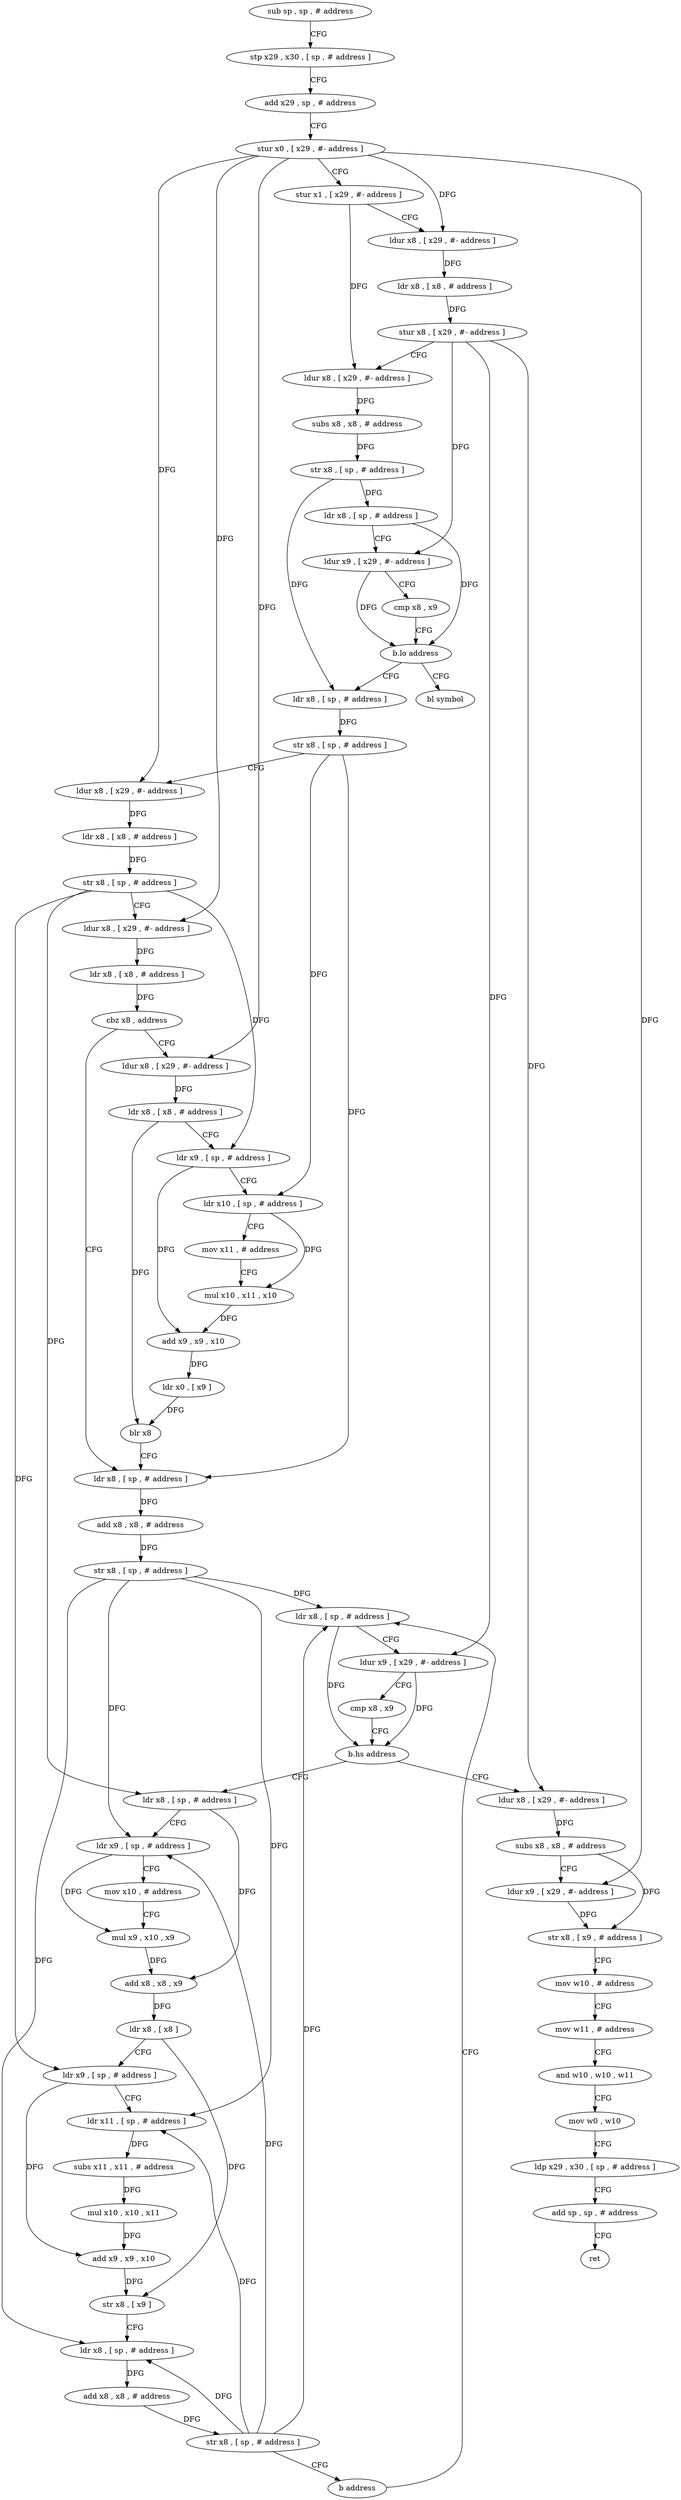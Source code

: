 digraph "func" {
"188580" [label = "sub sp , sp , # address" ]
"188584" [label = "stp x29 , x30 , [ sp , # address ]" ]
"188588" [label = "add x29 , sp , # address" ]
"188592" [label = "stur x0 , [ x29 , #- address ]" ]
"188596" [label = "stur x1 , [ x29 , #- address ]" ]
"188600" [label = "ldur x8 , [ x29 , #- address ]" ]
"188604" [label = "ldr x8 , [ x8 , # address ]" ]
"188608" [label = "stur x8 , [ x29 , #- address ]" ]
"188612" [label = "ldur x8 , [ x29 , #- address ]" ]
"188616" [label = "subs x8 , x8 , # address" ]
"188620" [label = "str x8 , [ sp , # address ]" ]
"188624" [label = "ldr x8 , [ sp , # address ]" ]
"188628" [label = "ldur x9 , [ x29 , #- address ]" ]
"188632" [label = "cmp x8 , x9" ]
"188636" [label = "b.lo address" ]
"188644" [label = "ldr x8 , [ sp , # address ]" ]
"188640" [label = "bl symbol" ]
"188648" [label = "str x8 , [ sp , # address ]" ]
"188652" [label = "ldur x8 , [ x29 , #- address ]" ]
"188656" [label = "ldr x8 , [ x8 , # address ]" ]
"188660" [label = "str x8 , [ sp , # address ]" ]
"188664" [label = "ldur x8 , [ x29 , #- address ]" ]
"188668" [label = "ldr x8 , [ x8 , # address ]" ]
"188672" [label = "cbz x8 , address" ]
"188712" [label = "ldr x8 , [ sp , # address ]" ]
"188676" [label = "ldur x8 , [ x29 , #- address ]" ]
"188716" [label = "add x8 , x8 , # address" ]
"188720" [label = "str x8 , [ sp , # address ]" ]
"188724" [label = "ldr x8 , [ sp , # address ]" ]
"188680" [label = "ldr x8 , [ x8 , # address ]" ]
"188684" [label = "ldr x9 , [ sp , # address ]" ]
"188688" [label = "ldr x10 , [ sp , # address ]" ]
"188692" [label = "mov x11 , # address" ]
"188696" [label = "mul x10 , x11 , x10" ]
"188700" [label = "add x9 , x9 , x10" ]
"188704" [label = "ldr x0 , [ x9 ]" ]
"188708" [label = "blr x8" ]
"188804" [label = "ldur x8 , [ x29 , #- address ]" ]
"188808" [label = "subs x8 , x8 , # address" ]
"188812" [label = "ldur x9 , [ x29 , #- address ]" ]
"188816" [label = "str x8 , [ x9 , # address ]" ]
"188820" [label = "mov w10 , # address" ]
"188824" [label = "mov w11 , # address" ]
"188828" [label = "and w10 , w10 , w11" ]
"188832" [label = "mov w0 , w10" ]
"188836" [label = "ldp x29 , x30 , [ sp , # address ]" ]
"188840" [label = "add sp , sp , # address" ]
"188844" [label = "ret" ]
"188740" [label = "ldr x8 , [ sp , # address ]" ]
"188744" [label = "ldr x9 , [ sp , # address ]" ]
"188748" [label = "mov x10 , # address" ]
"188752" [label = "mul x9 , x10 , x9" ]
"188756" [label = "add x8 , x8 , x9" ]
"188760" [label = "ldr x8 , [ x8 ]" ]
"188764" [label = "ldr x9 , [ sp , # address ]" ]
"188768" [label = "ldr x11 , [ sp , # address ]" ]
"188772" [label = "subs x11 , x11 , # address" ]
"188776" [label = "mul x10 , x10 , x11" ]
"188780" [label = "add x9 , x9 , x10" ]
"188784" [label = "str x8 , [ x9 ]" ]
"188788" [label = "ldr x8 , [ sp , # address ]" ]
"188792" [label = "add x8 , x8 , # address" ]
"188796" [label = "str x8 , [ sp , # address ]" ]
"188800" [label = "b address" ]
"188728" [label = "ldur x9 , [ x29 , #- address ]" ]
"188732" [label = "cmp x8 , x9" ]
"188736" [label = "b.hs address" ]
"188580" -> "188584" [ label = "CFG" ]
"188584" -> "188588" [ label = "CFG" ]
"188588" -> "188592" [ label = "CFG" ]
"188592" -> "188596" [ label = "CFG" ]
"188592" -> "188600" [ label = "DFG" ]
"188592" -> "188652" [ label = "DFG" ]
"188592" -> "188664" [ label = "DFG" ]
"188592" -> "188676" [ label = "DFG" ]
"188592" -> "188812" [ label = "DFG" ]
"188596" -> "188600" [ label = "CFG" ]
"188596" -> "188612" [ label = "DFG" ]
"188600" -> "188604" [ label = "DFG" ]
"188604" -> "188608" [ label = "DFG" ]
"188608" -> "188612" [ label = "CFG" ]
"188608" -> "188628" [ label = "DFG" ]
"188608" -> "188728" [ label = "DFG" ]
"188608" -> "188804" [ label = "DFG" ]
"188612" -> "188616" [ label = "DFG" ]
"188616" -> "188620" [ label = "DFG" ]
"188620" -> "188624" [ label = "DFG" ]
"188620" -> "188644" [ label = "DFG" ]
"188624" -> "188628" [ label = "CFG" ]
"188624" -> "188636" [ label = "DFG" ]
"188628" -> "188632" [ label = "CFG" ]
"188628" -> "188636" [ label = "DFG" ]
"188632" -> "188636" [ label = "CFG" ]
"188636" -> "188644" [ label = "CFG" ]
"188636" -> "188640" [ label = "CFG" ]
"188644" -> "188648" [ label = "DFG" ]
"188648" -> "188652" [ label = "CFG" ]
"188648" -> "188712" [ label = "DFG" ]
"188648" -> "188688" [ label = "DFG" ]
"188652" -> "188656" [ label = "DFG" ]
"188656" -> "188660" [ label = "DFG" ]
"188660" -> "188664" [ label = "CFG" ]
"188660" -> "188684" [ label = "DFG" ]
"188660" -> "188740" [ label = "DFG" ]
"188660" -> "188764" [ label = "DFG" ]
"188664" -> "188668" [ label = "DFG" ]
"188668" -> "188672" [ label = "DFG" ]
"188672" -> "188712" [ label = "CFG" ]
"188672" -> "188676" [ label = "CFG" ]
"188712" -> "188716" [ label = "DFG" ]
"188676" -> "188680" [ label = "DFG" ]
"188716" -> "188720" [ label = "DFG" ]
"188720" -> "188724" [ label = "DFG" ]
"188720" -> "188744" [ label = "DFG" ]
"188720" -> "188768" [ label = "DFG" ]
"188720" -> "188788" [ label = "DFG" ]
"188724" -> "188728" [ label = "CFG" ]
"188724" -> "188736" [ label = "DFG" ]
"188680" -> "188684" [ label = "CFG" ]
"188680" -> "188708" [ label = "DFG" ]
"188684" -> "188688" [ label = "CFG" ]
"188684" -> "188700" [ label = "DFG" ]
"188688" -> "188692" [ label = "CFG" ]
"188688" -> "188696" [ label = "DFG" ]
"188692" -> "188696" [ label = "CFG" ]
"188696" -> "188700" [ label = "DFG" ]
"188700" -> "188704" [ label = "DFG" ]
"188704" -> "188708" [ label = "DFG" ]
"188708" -> "188712" [ label = "CFG" ]
"188804" -> "188808" [ label = "DFG" ]
"188808" -> "188812" [ label = "CFG" ]
"188808" -> "188816" [ label = "DFG" ]
"188812" -> "188816" [ label = "DFG" ]
"188816" -> "188820" [ label = "CFG" ]
"188820" -> "188824" [ label = "CFG" ]
"188824" -> "188828" [ label = "CFG" ]
"188828" -> "188832" [ label = "CFG" ]
"188832" -> "188836" [ label = "CFG" ]
"188836" -> "188840" [ label = "CFG" ]
"188840" -> "188844" [ label = "CFG" ]
"188740" -> "188744" [ label = "CFG" ]
"188740" -> "188756" [ label = "DFG" ]
"188744" -> "188748" [ label = "CFG" ]
"188744" -> "188752" [ label = "DFG" ]
"188748" -> "188752" [ label = "CFG" ]
"188752" -> "188756" [ label = "DFG" ]
"188756" -> "188760" [ label = "DFG" ]
"188760" -> "188764" [ label = "CFG" ]
"188760" -> "188784" [ label = "DFG" ]
"188764" -> "188768" [ label = "CFG" ]
"188764" -> "188780" [ label = "DFG" ]
"188768" -> "188772" [ label = "DFG" ]
"188772" -> "188776" [ label = "DFG" ]
"188776" -> "188780" [ label = "DFG" ]
"188780" -> "188784" [ label = "DFG" ]
"188784" -> "188788" [ label = "CFG" ]
"188788" -> "188792" [ label = "DFG" ]
"188792" -> "188796" [ label = "DFG" ]
"188796" -> "188800" [ label = "CFG" ]
"188796" -> "188724" [ label = "DFG" ]
"188796" -> "188744" [ label = "DFG" ]
"188796" -> "188768" [ label = "DFG" ]
"188796" -> "188788" [ label = "DFG" ]
"188800" -> "188724" [ label = "CFG" ]
"188728" -> "188732" [ label = "CFG" ]
"188728" -> "188736" [ label = "DFG" ]
"188732" -> "188736" [ label = "CFG" ]
"188736" -> "188804" [ label = "CFG" ]
"188736" -> "188740" [ label = "CFG" ]
}
